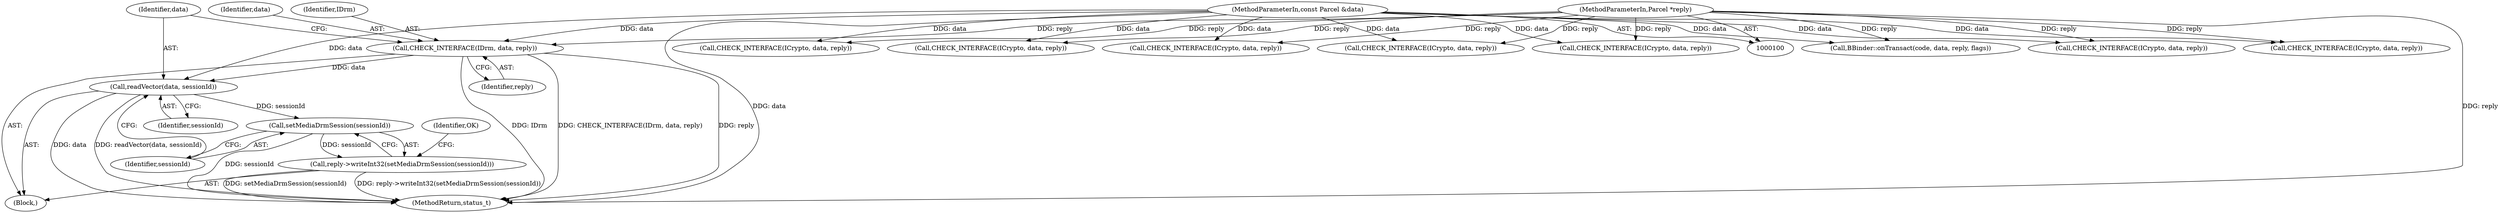 digraph "0_Android_22f824feac43d5758f9a70b77f2aca840ba62c3b@API" {
"1000456" [label="(Call,readVector(data, sessionId))"];
"1000451" [label="(Call,CHECK_INTERFACE(IDrm, data, reply))"];
"1000102" [label="(MethodParameterIn,const Parcel &data)"];
"1000103" [label="(MethodParameterIn,Parcel *reply)"];
"1000460" [label="(Call,setMediaDrmSession(sessionId))"];
"1000459" [label="(Call,reply->writeInt32(setMediaDrmSession(sessionId)))"];
"1000461" [label="(Identifier,sessionId)"];
"1000457" [label="(Identifier,data)"];
"1000111" [label="(Call,CHECK_INTERFACE(ICrypto, data, reply))"];
"1000459" [label="(Call,reply->writeInt32(setMediaDrmSession(sessionId)))"];
"1000458" [label="(Identifier,sessionId)"];
"1000454" [label="(Identifier,reply)"];
"1000121" [label="(Call,CHECK_INTERFACE(ICrypto, data, reply))"];
"1000137" [label="(Call,CHECK_INTERFACE(ICrypto, data, reply))"];
"1000210" [label="(Call,CHECK_INTERFACE(ICrypto, data, reply))"];
"1000460" [label="(Call,setMediaDrmSession(sessionId))"];
"1000103" [label="(MethodParameterIn,Parcel *reply)"];
"1000453" [label="(Identifier,data)"];
"1000102" [label="(MethodParameterIn,const Parcel &data)"];
"1000451" [label="(Call,CHECK_INTERFACE(IDrm, data, reply))"];
"1000471" [label="(MethodReturn,status_t)"];
"1000452" [label="(Identifier,IDrm)"];
"1000466" [label="(Call,BBinder::onTransact(code, data, reply, flags))"];
"1000195" [label="(Call,CHECK_INTERFACE(ICrypto, data, reply))"];
"1000432" [label="(Call,CHECK_INTERFACE(ICrypto, data, reply))"];
"1000456" [label="(Call,readVector(data, sessionId))"];
"1000185" [label="(Call,CHECK_INTERFACE(ICrypto, data, reply))"];
"1000450" [label="(Block,)"];
"1000463" [label="(Identifier,OK)"];
"1000456" -> "1000450"  [label="AST: "];
"1000456" -> "1000458"  [label="CFG: "];
"1000457" -> "1000456"  [label="AST: "];
"1000458" -> "1000456"  [label="AST: "];
"1000461" -> "1000456"  [label="CFG: "];
"1000456" -> "1000471"  [label="DDG: data"];
"1000456" -> "1000471"  [label="DDG: readVector(data, sessionId)"];
"1000451" -> "1000456"  [label="DDG: data"];
"1000102" -> "1000456"  [label="DDG: data"];
"1000456" -> "1000460"  [label="DDG: sessionId"];
"1000451" -> "1000450"  [label="AST: "];
"1000451" -> "1000454"  [label="CFG: "];
"1000452" -> "1000451"  [label="AST: "];
"1000453" -> "1000451"  [label="AST: "];
"1000454" -> "1000451"  [label="AST: "];
"1000457" -> "1000451"  [label="CFG: "];
"1000451" -> "1000471"  [label="DDG: IDrm"];
"1000451" -> "1000471"  [label="DDG: CHECK_INTERFACE(IDrm, data, reply)"];
"1000451" -> "1000471"  [label="DDG: reply"];
"1000102" -> "1000451"  [label="DDG: data"];
"1000103" -> "1000451"  [label="DDG: reply"];
"1000102" -> "1000100"  [label="AST: "];
"1000102" -> "1000471"  [label="DDG: data"];
"1000102" -> "1000111"  [label="DDG: data"];
"1000102" -> "1000121"  [label="DDG: data"];
"1000102" -> "1000137"  [label="DDG: data"];
"1000102" -> "1000185"  [label="DDG: data"];
"1000102" -> "1000195"  [label="DDG: data"];
"1000102" -> "1000210"  [label="DDG: data"];
"1000102" -> "1000432"  [label="DDG: data"];
"1000102" -> "1000466"  [label="DDG: data"];
"1000103" -> "1000100"  [label="AST: "];
"1000103" -> "1000471"  [label="DDG: reply"];
"1000103" -> "1000111"  [label="DDG: reply"];
"1000103" -> "1000121"  [label="DDG: reply"];
"1000103" -> "1000137"  [label="DDG: reply"];
"1000103" -> "1000185"  [label="DDG: reply"];
"1000103" -> "1000195"  [label="DDG: reply"];
"1000103" -> "1000210"  [label="DDG: reply"];
"1000103" -> "1000432"  [label="DDG: reply"];
"1000103" -> "1000466"  [label="DDG: reply"];
"1000460" -> "1000459"  [label="AST: "];
"1000460" -> "1000461"  [label="CFG: "];
"1000461" -> "1000460"  [label="AST: "];
"1000459" -> "1000460"  [label="CFG: "];
"1000460" -> "1000471"  [label="DDG: sessionId"];
"1000460" -> "1000459"  [label="DDG: sessionId"];
"1000459" -> "1000450"  [label="AST: "];
"1000463" -> "1000459"  [label="CFG: "];
"1000459" -> "1000471"  [label="DDG: setMediaDrmSession(sessionId)"];
"1000459" -> "1000471"  [label="DDG: reply->writeInt32(setMediaDrmSession(sessionId))"];
}
